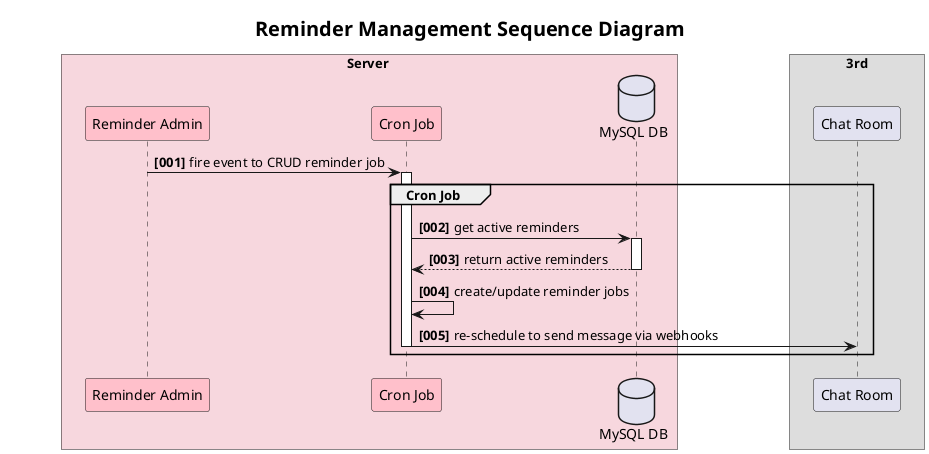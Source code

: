 @startuml
title <size: 20> Reminder Management Sequence Diagram
autonumber "<b>[000]"
skinparam BoxPadding 50
skinparam ParticipantPadding 20
'Define participants
'Define box
!pragma teoz true
box Server #f7d7de
participant "Reminder Admin" as admin #pink
participant "Cron Job" as cron #pink
database "MySQL DB" as db
end box

box 3rd
participant "Chat Room" as chat
end box

note right
Request Header: {
    "Authorization": "Bearer token",
}

end note

admin -> cron++: fire event to CRUD reminder job
group Cron Job
db <- cron++: get active reminders
db --> cron--: return active reminders

cron -> cron: create/update reminder jobs
cron -> chat--: re-schedule to send message via webhooks
end

@enduml